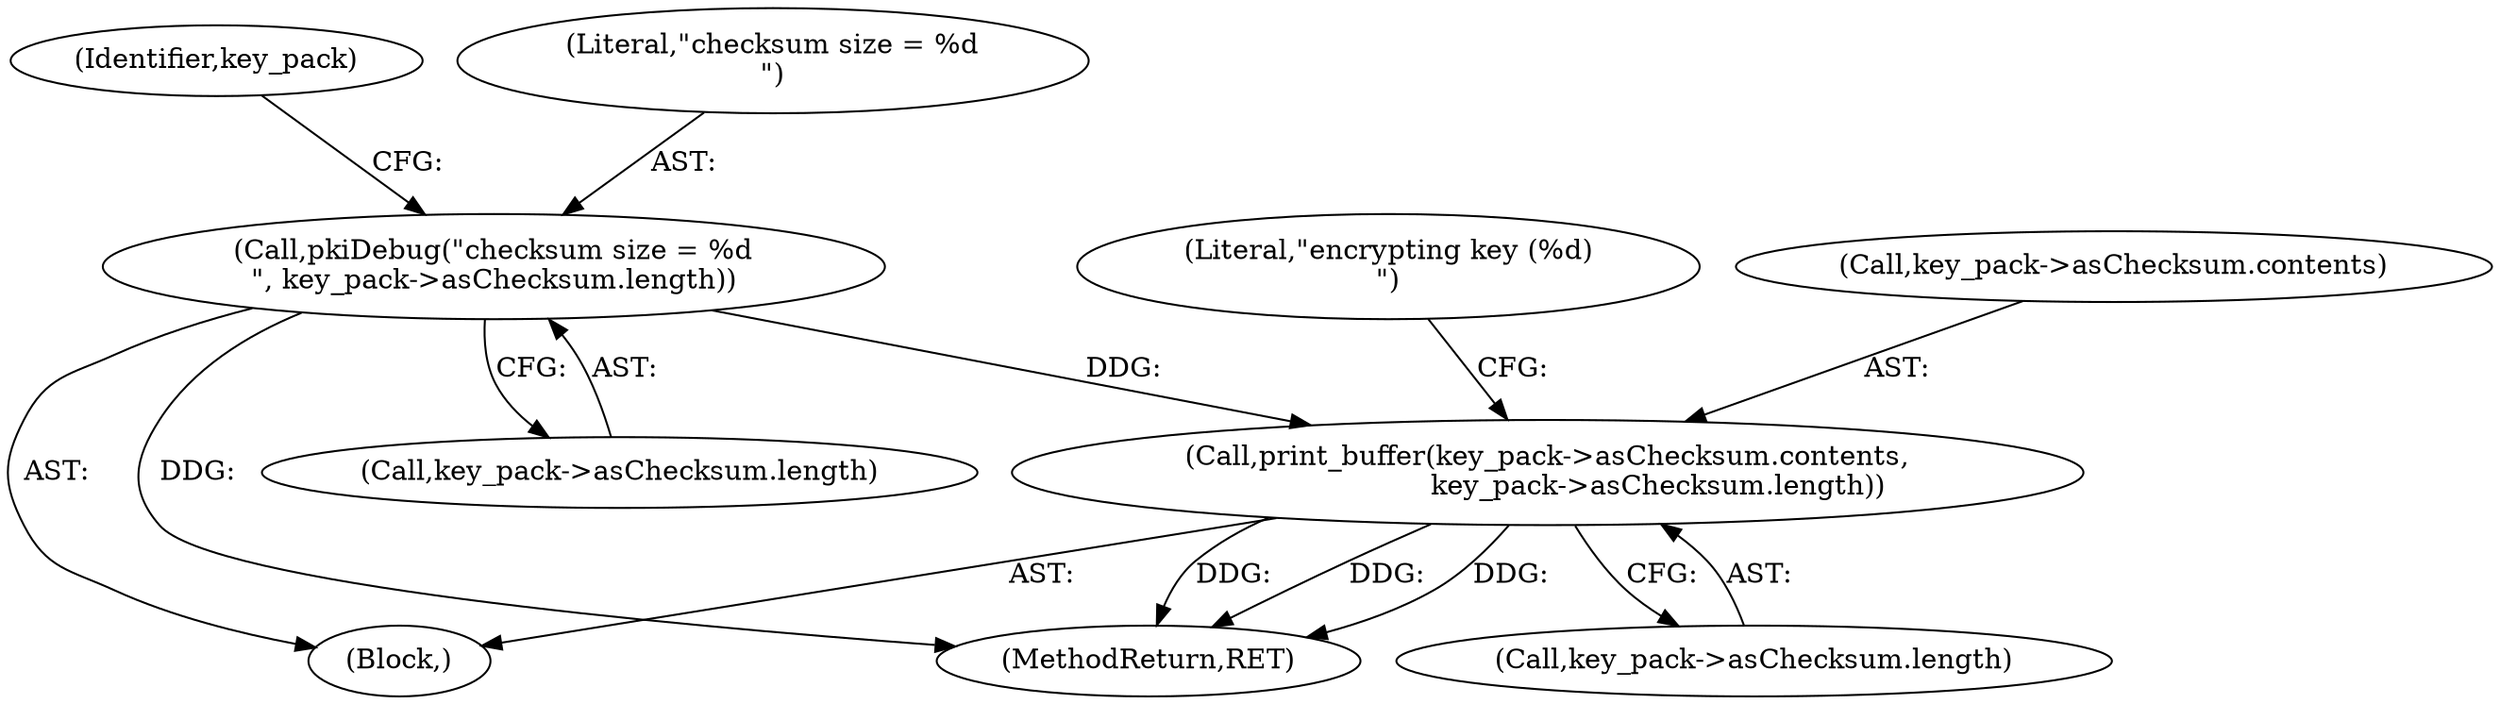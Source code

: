 digraph "0_krb5_db64ca25d661a47b996b4e2645998b5d7f0eb52c@pointer" {
"1000809" [label="(Call,print_buffer(key_pack->asChecksum.contents,\n                         key_pack->asChecksum.length))"];
"1000802" [label="(Call,pkiDebug(\"checksum size = %d\n\", key_pack->asChecksum.length))"];
"1000759" [label="(Block,)"];
"1000802" [label="(Call,pkiDebug(\"checksum size = %d\n\", key_pack->asChecksum.length))"];
"1000804" [label="(Call,key_pack->asChecksum.length)"];
"1000810" [label="(Call,key_pack->asChecksum.contents)"];
"1001415" [label="(MethodReturn,RET)"];
"1000821" [label="(Literal,\"encrypting key (%d)\n\")"];
"1000809" [label="(Call,print_buffer(key_pack->asChecksum.contents,\n                         key_pack->asChecksum.length))"];
"1000812" [label="(Identifier,key_pack)"];
"1000803" [label="(Literal,\"checksum size = %d\n\")"];
"1000815" [label="(Call,key_pack->asChecksum.length)"];
"1000809" -> "1000759"  [label="AST: "];
"1000809" -> "1000815"  [label="CFG: "];
"1000810" -> "1000809"  [label="AST: "];
"1000815" -> "1000809"  [label="AST: "];
"1000821" -> "1000809"  [label="CFG: "];
"1000809" -> "1001415"  [label="DDG: "];
"1000809" -> "1001415"  [label="DDG: "];
"1000809" -> "1001415"  [label="DDG: "];
"1000802" -> "1000809"  [label="DDG: "];
"1000802" -> "1000759"  [label="AST: "];
"1000802" -> "1000804"  [label="CFG: "];
"1000803" -> "1000802"  [label="AST: "];
"1000804" -> "1000802"  [label="AST: "];
"1000812" -> "1000802"  [label="CFG: "];
"1000802" -> "1001415"  [label="DDG: "];
}
